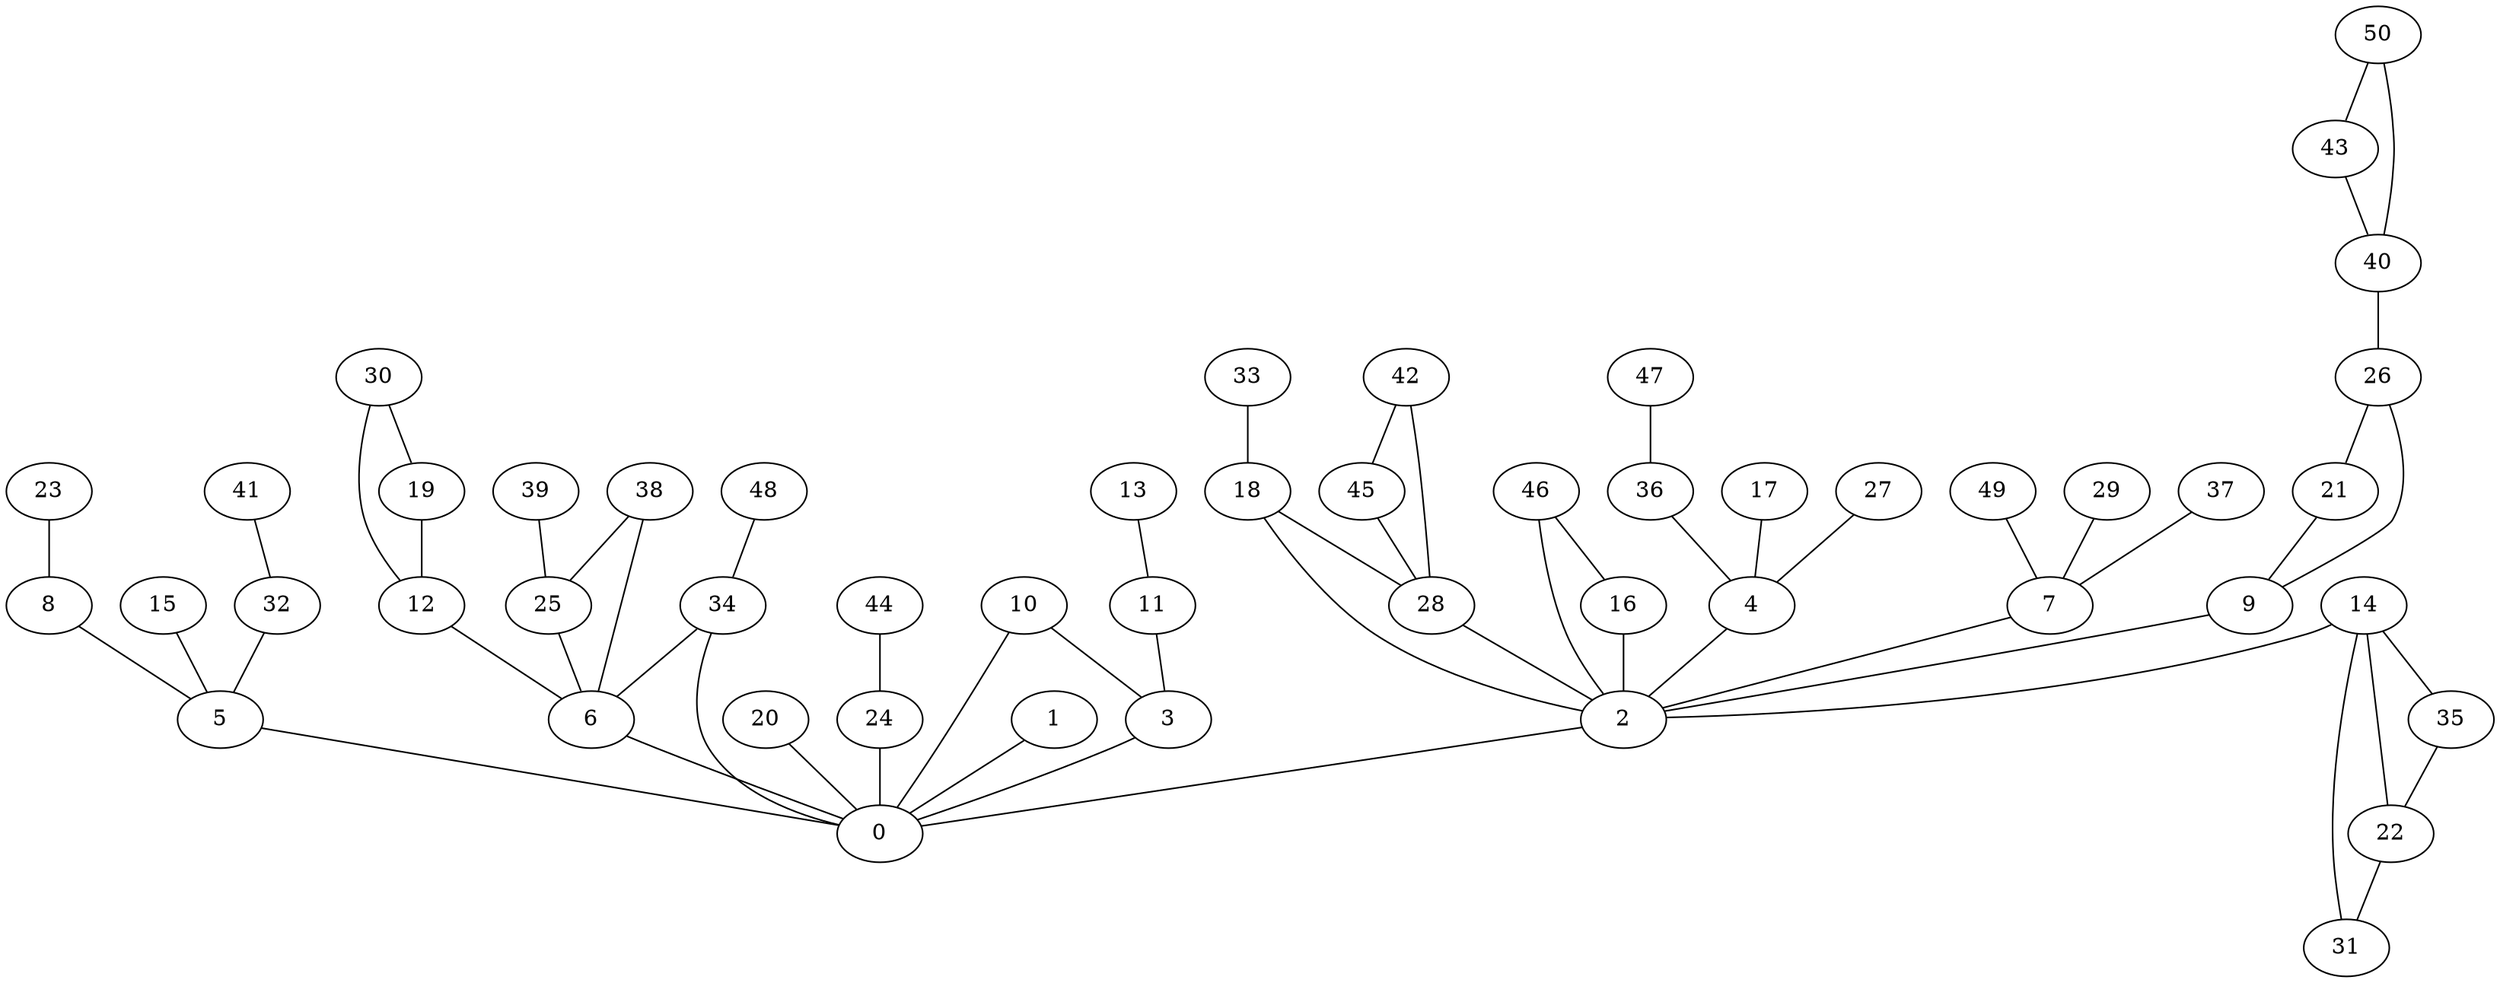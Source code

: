 graph "PLC-Topologie" {
	1 -- 0
	2 -- 0
	3 -- 0
	4 -- 2
	5 -- 0
	6 -- 0
	7 -- 2
	8 -- 5
	9 -- 2
	10 -- 3
	11 -- 3
	12 -- 6
	13 -- 11
	14 -- 2
	15 -- 5
	16 -- 2
	17 -- 4
	18 -- 2
	19 -- 12
	20 -- 0
	21 -- 9
	22 -- 14
	23 -- 8
	24 -- 0
	25 -- 6
	26 -- 21
	27 -- 4
	28 -- 2
	29 -- 7
	30 -- 19
	31 -- 14
	32 -- 5
	33 -- 18
	34 -- 0
	35 -- 22
	36 -- 4
	37 -- 7
	38 -- 25
	39 -- 25
	40 -- 26
	41 -- 32
	42 -- 28
	43 -- 40
	44 -- 24
	45 -- 28
	46 -- 16
	47 -- 36
	48 -- 34
	49 -- 7
	50 -- 40
	10 -- 0
	14 -- 35
	18 -- 28
	22 -- 31
	26 -- 9
	30 -- 12
	34 -- 6
	38 -- 6
	42 -- 45
	46 -- 2
	50 -- 43
}

